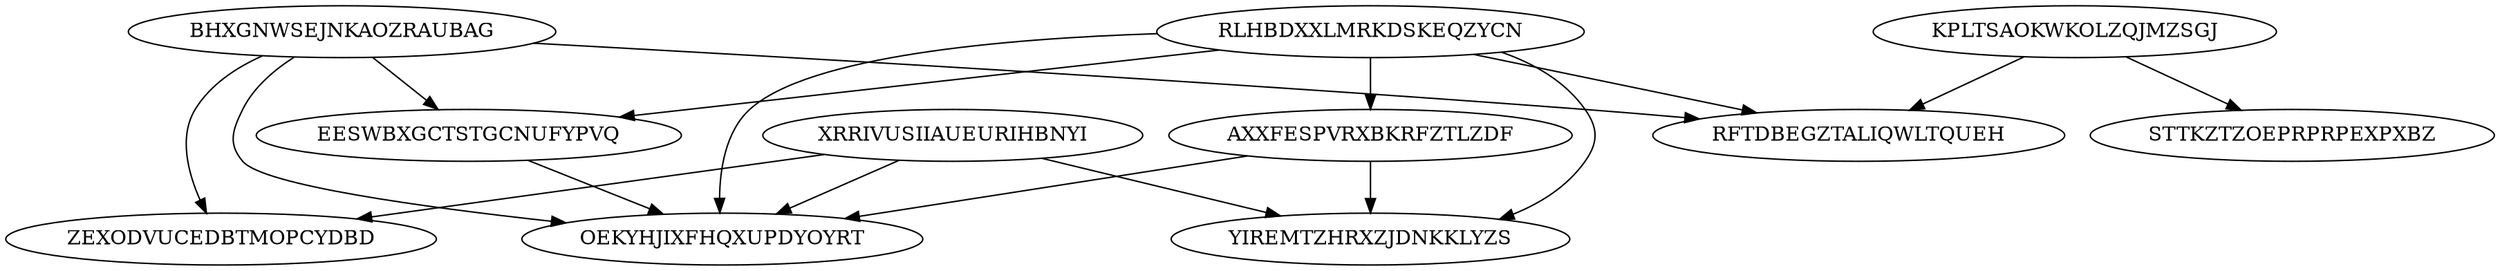 digraph "N11M17" {
	BHXGNWSEJNKAOZRAUBAG			[Weight=12, Start=0, Processor=1];
	KPLTSAOKWKOLZQJMZSGJ			[Weight=10, Start=12, Processor=1];
	RLHBDXXLMRKDSKEQZYCN			[Weight=14, Start=0, Processor=2];
	EESWBXGCTSTGCNUFYPVQ			[Weight=19, Start=25, Processor=1];
	AXXFESPVRXBKRFZTLZDF			[Weight=18, Start=14, Processor=2];
	STTKZTZOEPRPRPEXPXBZ			[Weight=20, Start=36, Processor=3];
	XRRIVUSIIAUEURIHBNYI			[Weight=20, Start=0, Processor=3];
	OEKYHJIXFHQXUPDYOYRT			[Weight=12, Start=45, Processor=1];
	YIREMTZHRXZJDNKKLYZS			[Weight=13, Start=39, Processor=2];
	ZEXODVUCEDBTMOPCYDBD			[Weight=17, Start=36, Processor=5];
	RFTDBEGZTALIQWLTQUEH			[Weight=11, Start=39, Processor=4];
	XRRIVUSIIAUEURIHBNYI -> YIREMTZHRXZJDNKKLYZS		[Weight=19];
	AXXFESPVRXBKRFZTLZDF -> YIREMTZHRXZJDNKKLYZS		[Weight=13];
	KPLTSAOKWKOLZQJMZSGJ -> RFTDBEGZTALIQWLTQUEH		[Weight=17];
	BHXGNWSEJNKAOZRAUBAG -> EESWBXGCTSTGCNUFYPVQ		[Weight=12];
	XRRIVUSIIAUEURIHBNYI -> ZEXODVUCEDBTMOPCYDBD		[Weight=16];
	XRRIVUSIIAUEURIHBNYI -> OEKYHJIXFHQXUPDYOYRT		[Weight=16];
	AXXFESPVRXBKRFZTLZDF -> OEKYHJIXFHQXUPDYOYRT		[Weight=13];
	BHXGNWSEJNKAOZRAUBAG -> RFTDBEGZTALIQWLTQUEH		[Weight=11];
	RLHBDXXLMRKDSKEQZYCN -> YIREMTZHRXZJDNKKLYZS		[Weight=10];
	BHXGNWSEJNKAOZRAUBAG -> OEKYHJIXFHQXUPDYOYRT		[Weight=20];
	EESWBXGCTSTGCNUFYPVQ -> OEKYHJIXFHQXUPDYOYRT		[Weight=18];
	KPLTSAOKWKOLZQJMZSGJ -> STTKZTZOEPRPRPEXPXBZ		[Weight=14];
	RLHBDXXLMRKDSKEQZYCN -> EESWBXGCTSTGCNUFYPVQ		[Weight=11];
	BHXGNWSEJNKAOZRAUBAG -> ZEXODVUCEDBTMOPCYDBD		[Weight=19];
	RLHBDXXLMRKDSKEQZYCN -> OEKYHJIXFHQXUPDYOYRT		[Weight=10];
	RLHBDXXLMRKDSKEQZYCN -> AXXFESPVRXBKRFZTLZDF		[Weight=13];
	RLHBDXXLMRKDSKEQZYCN -> RFTDBEGZTALIQWLTQUEH		[Weight=16];
}
